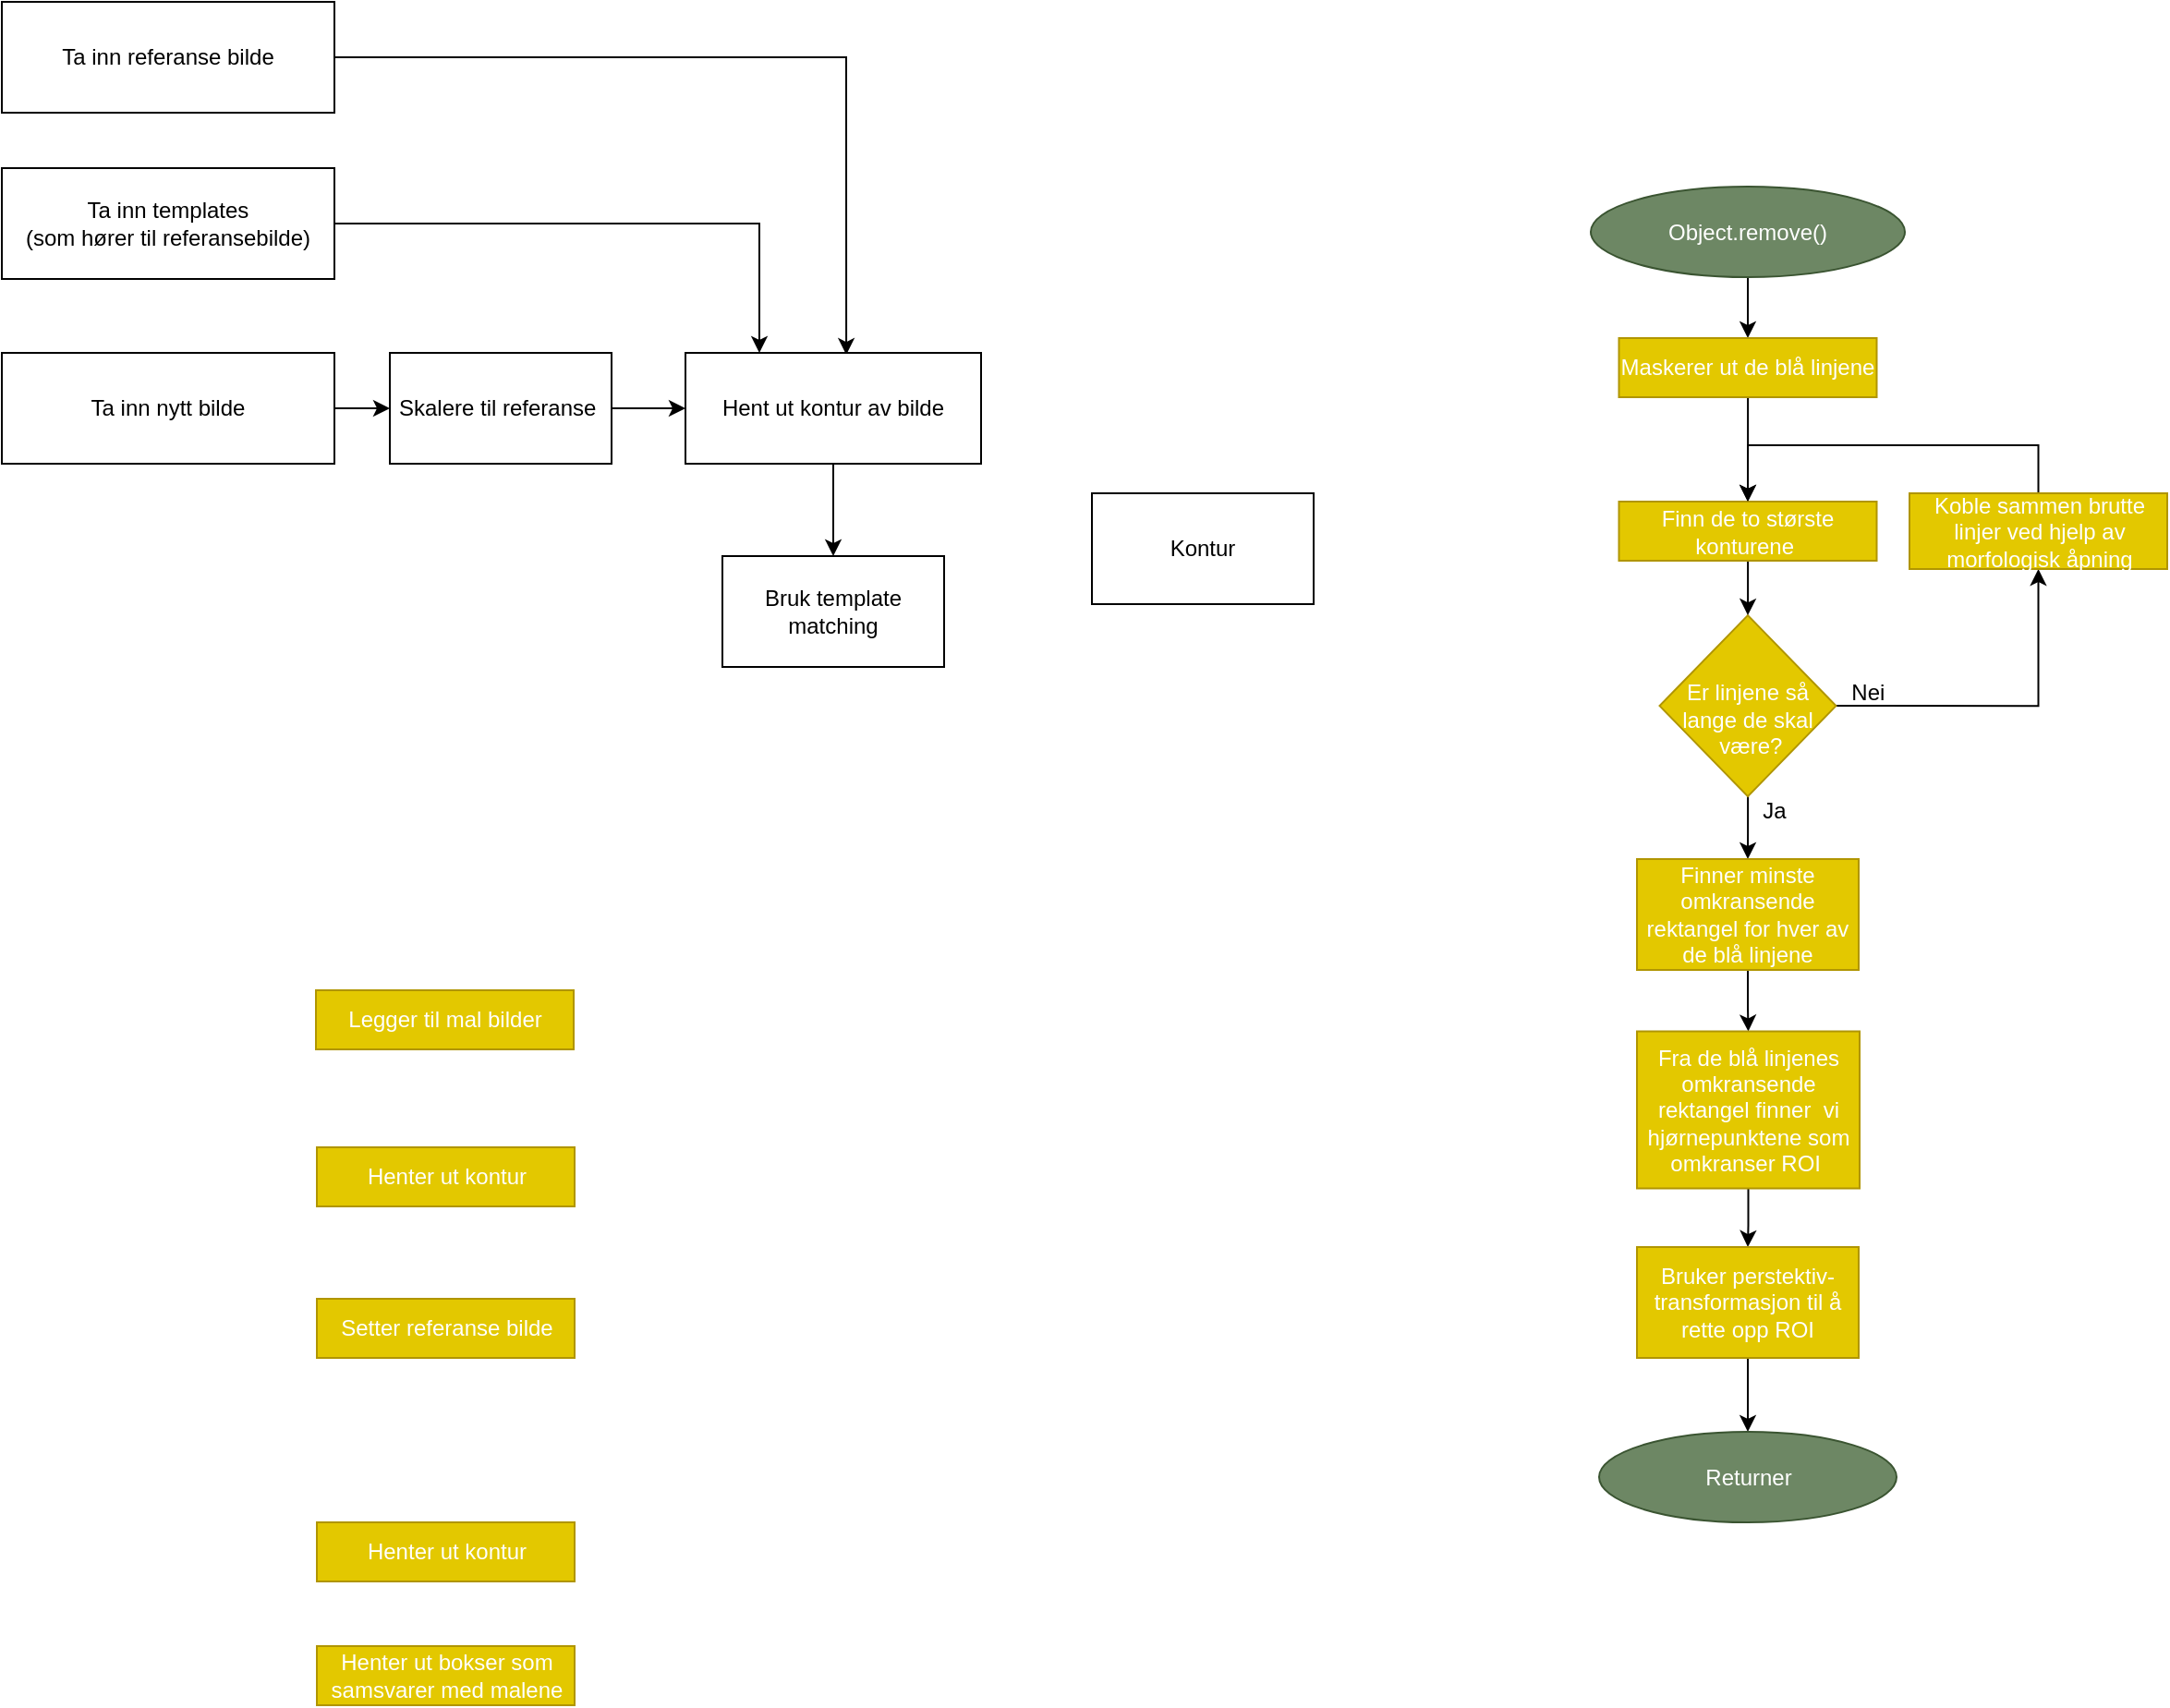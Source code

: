<mxfile version="14.4.6" type="github">
  <diagram id="ZGgq6k-ltOVmovlfIZoH" name="Page-1">
    <mxGraphModel dx="981" dy="526" grid="1" gridSize="10" guides="1" tooltips="1" connect="1" arrows="1" fold="1" page="1" pageScale="1" pageWidth="827" pageHeight="1169" math="0" shadow="0">
      <root>
        <mxCell id="0" />
        <mxCell id="1" parent="0" />
        <mxCell id="SkGkPnIFWxc_dyA8LWUv-10" value="" style="edgeStyle=orthogonalEdgeStyle;rounded=0;orthogonalLoop=1;jettySize=auto;html=1;" parent="1" source="SkGkPnIFWxc_dyA8LWUv-1" target="SkGkPnIFWxc_dyA8LWUv-9" edge="1">
          <mxGeometry relative="1" as="geometry" />
        </mxCell>
        <mxCell id="SkGkPnIFWxc_dyA8LWUv-1" value="Ta inn nytt bilde" style="rounded=0;whiteSpace=wrap;html=1;" parent="1" vertex="1">
          <mxGeometry x="30" y="250" width="180" height="60" as="geometry" />
        </mxCell>
        <mxCell id="SkGkPnIFWxc_dyA8LWUv-13" style="edgeStyle=orthogonalEdgeStyle;rounded=0;orthogonalLoop=1;jettySize=auto;html=1;entryX=0.544;entryY=0.017;entryDx=0;entryDy=0;entryPerimeter=0;" parent="1" source="SkGkPnIFWxc_dyA8LWUv-2" target="SkGkPnIFWxc_dyA8LWUv-4" edge="1">
          <mxGeometry relative="1" as="geometry" />
        </mxCell>
        <mxCell id="SkGkPnIFWxc_dyA8LWUv-2" value="Ta inn referanse bilde&lt;br&gt;" style="rounded=0;whiteSpace=wrap;html=1;" parent="1" vertex="1">
          <mxGeometry x="30" y="60" width="180" height="60" as="geometry" />
        </mxCell>
        <mxCell id="SkGkPnIFWxc_dyA8LWUv-12" style="edgeStyle=orthogonalEdgeStyle;rounded=0;orthogonalLoop=1;jettySize=auto;html=1;entryX=0.25;entryY=0;entryDx=0;entryDy=0;" parent="1" source="SkGkPnIFWxc_dyA8LWUv-3" target="SkGkPnIFWxc_dyA8LWUv-4" edge="1">
          <mxGeometry relative="1" as="geometry" />
        </mxCell>
        <mxCell id="SkGkPnIFWxc_dyA8LWUv-3" value="Ta inn templates &lt;br&gt;(som hører til referansebilde)" style="rounded=0;whiteSpace=wrap;html=1;" parent="1" vertex="1">
          <mxGeometry x="30" y="150" width="180" height="60" as="geometry" />
        </mxCell>
        <mxCell id="SkGkPnIFWxc_dyA8LWUv-16" style="edgeStyle=orthogonalEdgeStyle;rounded=0;orthogonalLoop=1;jettySize=auto;html=1;entryX=0.5;entryY=0;entryDx=0;entryDy=0;" parent="1" source="SkGkPnIFWxc_dyA8LWUv-4" target="SkGkPnIFWxc_dyA8LWUv-15" edge="1">
          <mxGeometry relative="1" as="geometry" />
        </mxCell>
        <mxCell id="SkGkPnIFWxc_dyA8LWUv-4" value="Hent ut kontur av bilde" style="whiteSpace=wrap;html=1;" parent="1" vertex="1">
          <mxGeometry x="400" y="250" width="160" height="60" as="geometry" />
        </mxCell>
        <mxCell id="SkGkPnIFWxc_dyA8LWUv-11" style="edgeStyle=orthogonalEdgeStyle;rounded=0;orthogonalLoop=1;jettySize=auto;html=1;entryX=0;entryY=0.5;entryDx=0;entryDy=0;" parent="1" source="SkGkPnIFWxc_dyA8LWUv-9" target="SkGkPnIFWxc_dyA8LWUv-4" edge="1">
          <mxGeometry relative="1" as="geometry" />
        </mxCell>
        <mxCell id="SkGkPnIFWxc_dyA8LWUv-9" value="Skalere til referanse&amp;nbsp;" style="whiteSpace=wrap;html=1;" parent="1" vertex="1">
          <mxGeometry x="240" y="250" width="120" height="60" as="geometry" />
        </mxCell>
        <mxCell id="SkGkPnIFWxc_dyA8LWUv-15" value="Bruk template matching" style="whiteSpace=wrap;html=1;" parent="1" vertex="1">
          <mxGeometry x="420" y="360" width="120" height="60" as="geometry" />
        </mxCell>
        <mxCell id="SkGkPnIFWxc_dyA8LWUv-17" value="Kontur" style="whiteSpace=wrap;html=1;" parent="1" vertex="1">
          <mxGeometry x="620" y="326" width="120" height="60" as="geometry" />
        </mxCell>
        <mxCell id="p8cAAoTmblI4a2AUB24l-1" style="edgeStyle=orthogonalEdgeStyle;rounded=0;orthogonalLoop=1;jettySize=auto;html=1;entryX=0.5;entryY=0;entryDx=0;entryDy=0;" edge="1" parent="1" source="p8cAAoTmblI4a2AUB24l-2" target="p8cAAoTmblI4a2AUB24l-4">
          <mxGeometry relative="1" as="geometry" />
        </mxCell>
        <mxCell id="p8cAAoTmblI4a2AUB24l-2" value="Object.remove()" style="ellipse;whiteSpace=wrap;html=1;fillColor=#6d8764;strokeColor=#3A5431;fontColor=#ffffff;" vertex="1" parent="1">
          <mxGeometry x="890" y="160" width="170" height="49" as="geometry" />
        </mxCell>
        <mxCell id="p8cAAoTmblI4a2AUB24l-3" style="edgeStyle=orthogonalEdgeStyle;rounded=0;orthogonalLoop=1;jettySize=auto;html=1;entryX=0.5;entryY=0;entryDx=0;entryDy=0;" edge="1" parent="1" source="p8cAAoTmblI4a2AUB24l-4" target="p8cAAoTmblI4a2AUB24l-9">
          <mxGeometry relative="1" as="geometry" />
        </mxCell>
        <mxCell id="p8cAAoTmblI4a2AUB24l-4" value="Maskerer ut de blå linjene" style="rounded=0;whiteSpace=wrap;html=1;fillColor=#e3c800;strokeColor=#B09500;fontColor=#ffffff;" vertex="1" parent="1">
          <mxGeometry x="905.25" y="242" width="139.5" height="32" as="geometry" />
        </mxCell>
        <mxCell id="p8cAAoTmblI4a2AUB24l-5" style="edgeStyle=orthogonalEdgeStyle;rounded=0;orthogonalLoop=1;jettySize=auto;html=1;exitX=1;exitY=0.5;exitDx=0;exitDy=0;" edge="1" parent="1" source="p8cAAoTmblI4a2AUB24l-7" target="p8cAAoTmblI4a2AUB24l-11">
          <mxGeometry relative="1" as="geometry" />
        </mxCell>
        <mxCell id="p8cAAoTmblI4a2AUB24l-6" value="" style="edgeStyle=orthogonalEdgeStyle;rounded=0;orthogonalLoop=1;jettySize=auto;html=1;" edge="1" parent="1" source="p8cAAoTmblI4a2AUB24l-7" target="p8cAAoTmblI4a2AUB24l-15">
          <mxGeometry relative="1" as="geometry" />
        </mxCell>
        <mxCell id="p8cAAoTmblI4a2AUB24l-7" value="&lt;br&gt;Er linjene så&lt;br&gt;lange de skal&lt;br&gt;&amp;nbsp;være?" style="rhombus;whiteSpace=wrap;html=1;rounded=0;fontColor=#ffffff;strokeColor=#B09500;fillColor=#e3c800;align=center;" vertex="1" parent="1">
          <mxGeometry x="927.25" y="392.05" width="95.5" height="98" as="geometry" />
        </mxCell>
        <mxCell id="p8cAAoTmblI4a2AUB24l-8" style="edgeStyle=orthogonalEdgeStyle;rounded=0;orthogonalLoop=1;jettySize=auto;html=1;entryX=0.5;entryY=0;entryDx=0;entryDy=0;" edge="1" parent="1" source="p8cAAoTmblI4a2AUB24l-9" target="p8cAAoTmblI4a2AUB24l-7">
          <mxGeometry relative="1" as="geometry" />
        </mxCell>
        <mxCell id="p8cAAoTmblI4a2AUB24l-9" value="Finn de to største konturene&amp;nbsp;" style="rounded=0;whiteSpace=wrap;html=1;fillColor=#e3c800;strokeColor=#B09500;fontColor=#ffffff;" vertex="1" parent="1">
          <mxGeometry x="905.25" y="330.5" width="139.5" height="32" as="geometry" />
        </mxCell>
        <mxCell id="p8cAAoTmblI4a2AUB24l-10" style="edgeStyle=orthogonalEdgeStyle;rounded=0;orthogonalLoop=1;jettySize=auto;html=1;entryX=0.5;entryY=0;entryDx=0;entryDy=0;" edge="1" parent="1" source="p8cAAoTmblI4a2AUB24l-11" target="p8cAAoTmblI4a2AUB24l-9">
          <mxGeometry relative="1" as="geometry">
            <mxPoint x="1178.25" y="268.632" as="targetPoint" />
            <Array as="points">
              <mxPoint x="1132.5" y="300" />
              <mxPoint x="975.5" y="300" />
            </Array>
          </mxGeometry>
        </mxCell>
        <mxCell id="p8cAAoTmblI4a2AUB24l-11" value="Koble sammen brutte linjer ved hjelp av morfologisk åpning" style="rounded=0;whiteSpace=wrap;html=1;fillColor=#e3c800;strokeColor=#B09500;fontColor=#ffffff;" vertex="1" parent="1">
          <mxGeometry x="1062.5" y="326" width="139.5" height="41" as="geometry" />
        </mxCell>
        <mxCell id="p8cAAoTmblI4a2AUB24l-12" value="&amp;nbsp;Nei" style="text;html=1;align=center;verticalAlign=middle;resizable=0;points=[];autosize=1;" vertex="1" parent="1">
          <mxGeometry x="1022.75" y="425" width="31" height="18" as="geometry" />
        </mxCell>
        <mxCell id="p8cAAoTmblI4a2AUB24l-13" value="Ja" style="text;html=1;align=center;verticalAlign=middle;resizable=0;points=[];autosize=1;" vertex="1" parent="1">
          <mxGeometry x="977.5" y="489.25" width="23" height="18" as="geometry" />
        </mxCell>
        <mxCell id="p8cAAoTmblI4a2AUB24l-14" value="" style="edgeStyle=orthogonalEdgeStyle;rounded=0;orthogonalLoop=1;jettySize=auto;html=1;" edge="1" parent="1" source="p8cAAoTmblI4a2AUB24l-15" target="p8cAAoTmblI4a2AUB24l-17">
          <mxGeometry relative="1" as="geometry" />
        </mxCell>
        <mxCell id="p8cAAoTmblI4a2AUB24l-15" value="Finner minste omkransende rektangel for hver av de blå linjene" style="whiteSpace=wrap;html=1;rounded=0;fontColor=#ffffff;strokeColor=#B09500;fillColor=#e3c800;" vertex="1" parent="1">
          <mxGeometry x="915" y="524" width="120" height="60" as="geometry" />
        </mxCell>
        <mxCell id="p8cAAoTmblI4a2AUB24l-16" value="" style="edgeStyle=orthogonalEdgeStyle;rounded=0;orthogonalLoop=1;jettySize=auto;html=1;" edge="1" parent="1" source="p8cAAoTmblI4a2AUB24l-17" target="p8cAAoTmblI4a2AUB24l-19">
          <mxGeometry relative="1" as="geometry" />
        </mxCell>
        <mxCell id="p8cAAoTmblI4a2AUB24l-17" value="Fra de blå linjenes omkransende rektangel finner&amp;nbsp; vi hjørnepunktene som omkranser ROI&amp;nbsp;" style="whiteSpace=wrap;html=1;rounded=0;fontColor=#ffffff;strokeColor=#B09500;fillColor=#e3c800;" vertex="1" parent="1">
          <mxGeometry x="915" y="617.25" width="120.5" height="85" as="geometry" />
        </mxCell>
        <mxCell id="p8cAAoTmblI4a2AUB24l-18" style="edgeStyle=orthogonalEdgeStyle;rounded=0;orthogonalLoop=1;jettySize=auto;html=1;entryX=0.5;entryY=0;entryDx=0;entryDy=0;" edge="1" parent="1" source="p8cAAoTmblI4a2AUB24l-19" target="p8cAAoTmblI4a2AUB24l-20">
          <mxGeometry relative="1" as="geometry" />
        </mxCell>
        <mxCell id="p8cAAoTmblI4a2AUB24l-19" value="Bruker perstektiv-&lt;br&gt;transformasjon til å rette opp ROI" style="whiteSpace=wrap;html=1;rounded=0;fontColor=#ffffff;strokeColor=#B09500;fillColor=#e3c800;" vertex="1" parent="1">
          <mxGeometry x="915" y="734" width="120" height="60" as="geometry" />
        </mxCell>
        <mxCell id="p8cAAoTmblI4a2AUB24l-20" value="Returner" style="ellipse;whiteSpace=wrap;html=1;fillColor=#6d8764;strokeColor=#3A5431;fontColor=#ffffff;" vertex="1" parent="1">
          <mxGeometry x="894.5" y="834" width="161" height="49" as="geometry" />
        </mxCell>
        <mxCell id="p8cAAoTmblI4a2AUB24l-21" value="Henter ut kontur" style="rounded=0;whiteSpace=wrap;html=1;fillColor=#e3c800;strokeColor=#B09500;fontColor=#ffffff;" vertex="1" parent="1">
          <mxGeometry x="200.5" y="680" width="139.5" height="32" as="geometry" />
        </mxCell>
        <mxCell id="p8cAAoTmblI4a2AUB24l-22" value="Legger til mal bilder" style="rounded=0;whiteSpace=wrap;html=1;fillColor=#e3c800;strokeColor=#B09500;fontColor=#ffffff;" vertex="1" parent="1">
          <mxGeometry x="200" y="595" width="139.5" height="32" as="geometry" />
        </mxCell>
        <mxCell id="p8cAAoTmblI4a2AUB24l-23" value="Setter referanse bilde" style="rounded=0;whiteSpace=wrap;html=1;fillColor=#e3c800;strokeColor=#B09500;fontColor=#ffffff;" vertex="1" parent="1">
          <mxGeometry x="200.5" y="762" width="139.5" height="32" as="geometry" />
        </mxCell>
        <mxCell id="p8cAAoTmblI4a2AUB24l-24" value="Henter ut kontur" style="rounded=0;whiteSpace=wrap;html=1;fillColor=#e3c800;strokeColor=#B09500;fontColor=#ffffff;" vertex="1" parent="1">
          <mxGeometry x="200.5" y="883" width="139.5" height="32" as="geometry" />
        </mxCell>
        <mxCell id="p8cAAoTmblI4a2AUB24l-25" value="Henter ut bokser som samsvarer med malene" style="rounded=0;whiteSpace=wrap;html=1;fillColor=#e3c800;strokeColor=#B09500;fontColor=#ffffff;" vertex="1" parent="1">
          <mxGeometry x="200.5" y="950" width="139.5" height="32" as="geometry" />
        </mxCell>
      </root>
    </mxGraphModel>
  </diagram>
</mxfile>
